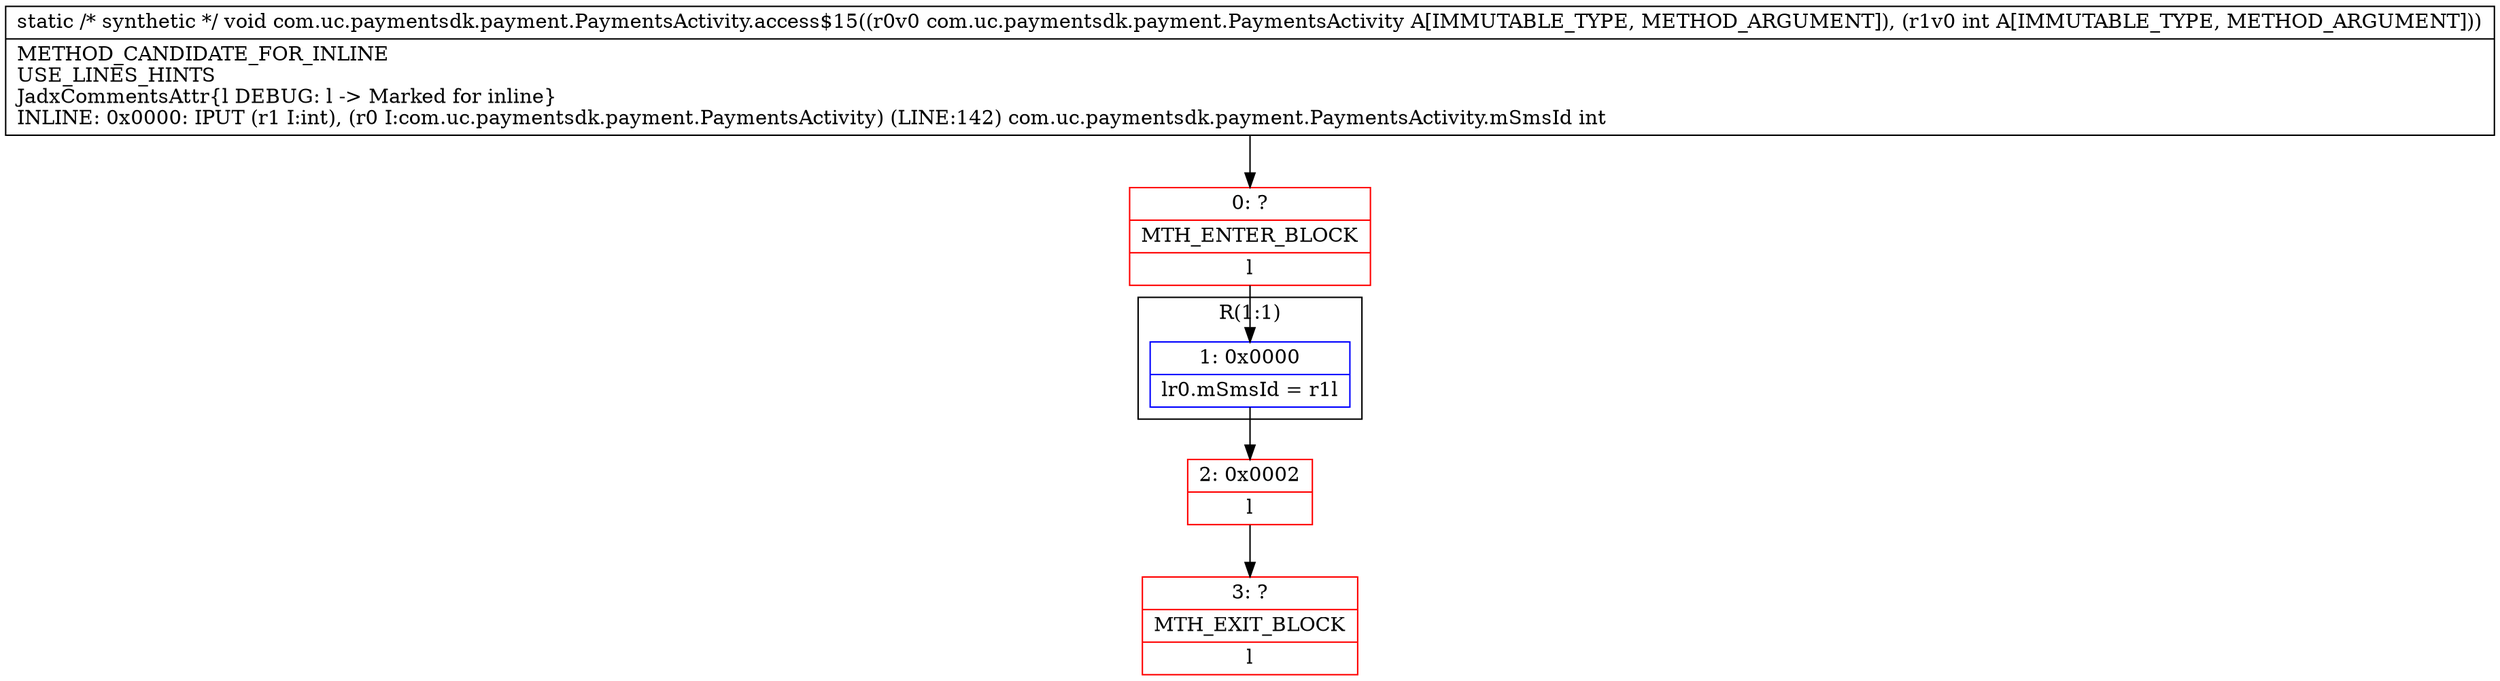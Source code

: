 digraph "CFG forcom.uc.paymentsdk.payment.PaymentsActivity.access$15(Lcom\/uc\/paymentsdk\/payment\/PaymentsActivity;I)V" {
subgraph cluster_Region_2110032277 {
label = "R(1:1)";
node [shape=record,color=blue];
Node_1 [shape=record,label="{1\:\ 0x0000|lr0.mSmsId = r1l}"];
}
Node_0 [shape=record,color=red,label="{0\:\ ?|MTH_ENTER_BLOCK\l|l}"];
Node_2 [shape=record,color=red,label="{2\:\ 0x0002|l}"];
Node_3 [shape=record,color=red,label="{3\:\ ?|MTH_EXIT_BLOCK\l|l}"];
MethodNode[shape=record,label="{static \/* synthetic *\/ void com.uc.paymentsdk.payment.PaymentsActivity.access$15((r0v0 com.uc.paymentsdk.payment.PaymentsActivity A[IMMUTABLE_TYPE, METHOD_ARGUMENT]), (r1v0 int A[IMMUTABLE_TYPE, METHOD_ARGUMENT]))  | METHOD_CANDIDATE_FOR_INLINE\lUSE_LINES_HINTS\lJadxCommentsAttr\{l DEBUG: l \-\> Marked for inline\}\lINLINE: 0x0000: IPUT (r1 I:int), (r0 I:com.uc.paymentsdk.payment.PaymentsActivity) (LINE:142) com.uc.paymentsdk.payment.PaymentsActivity.mSmsId int\l}"];
MethodNode -> Node_0;
Node_1 -> Node_2;
Node_0 -> Node_1;
Node_2 -> Node_3;
}

